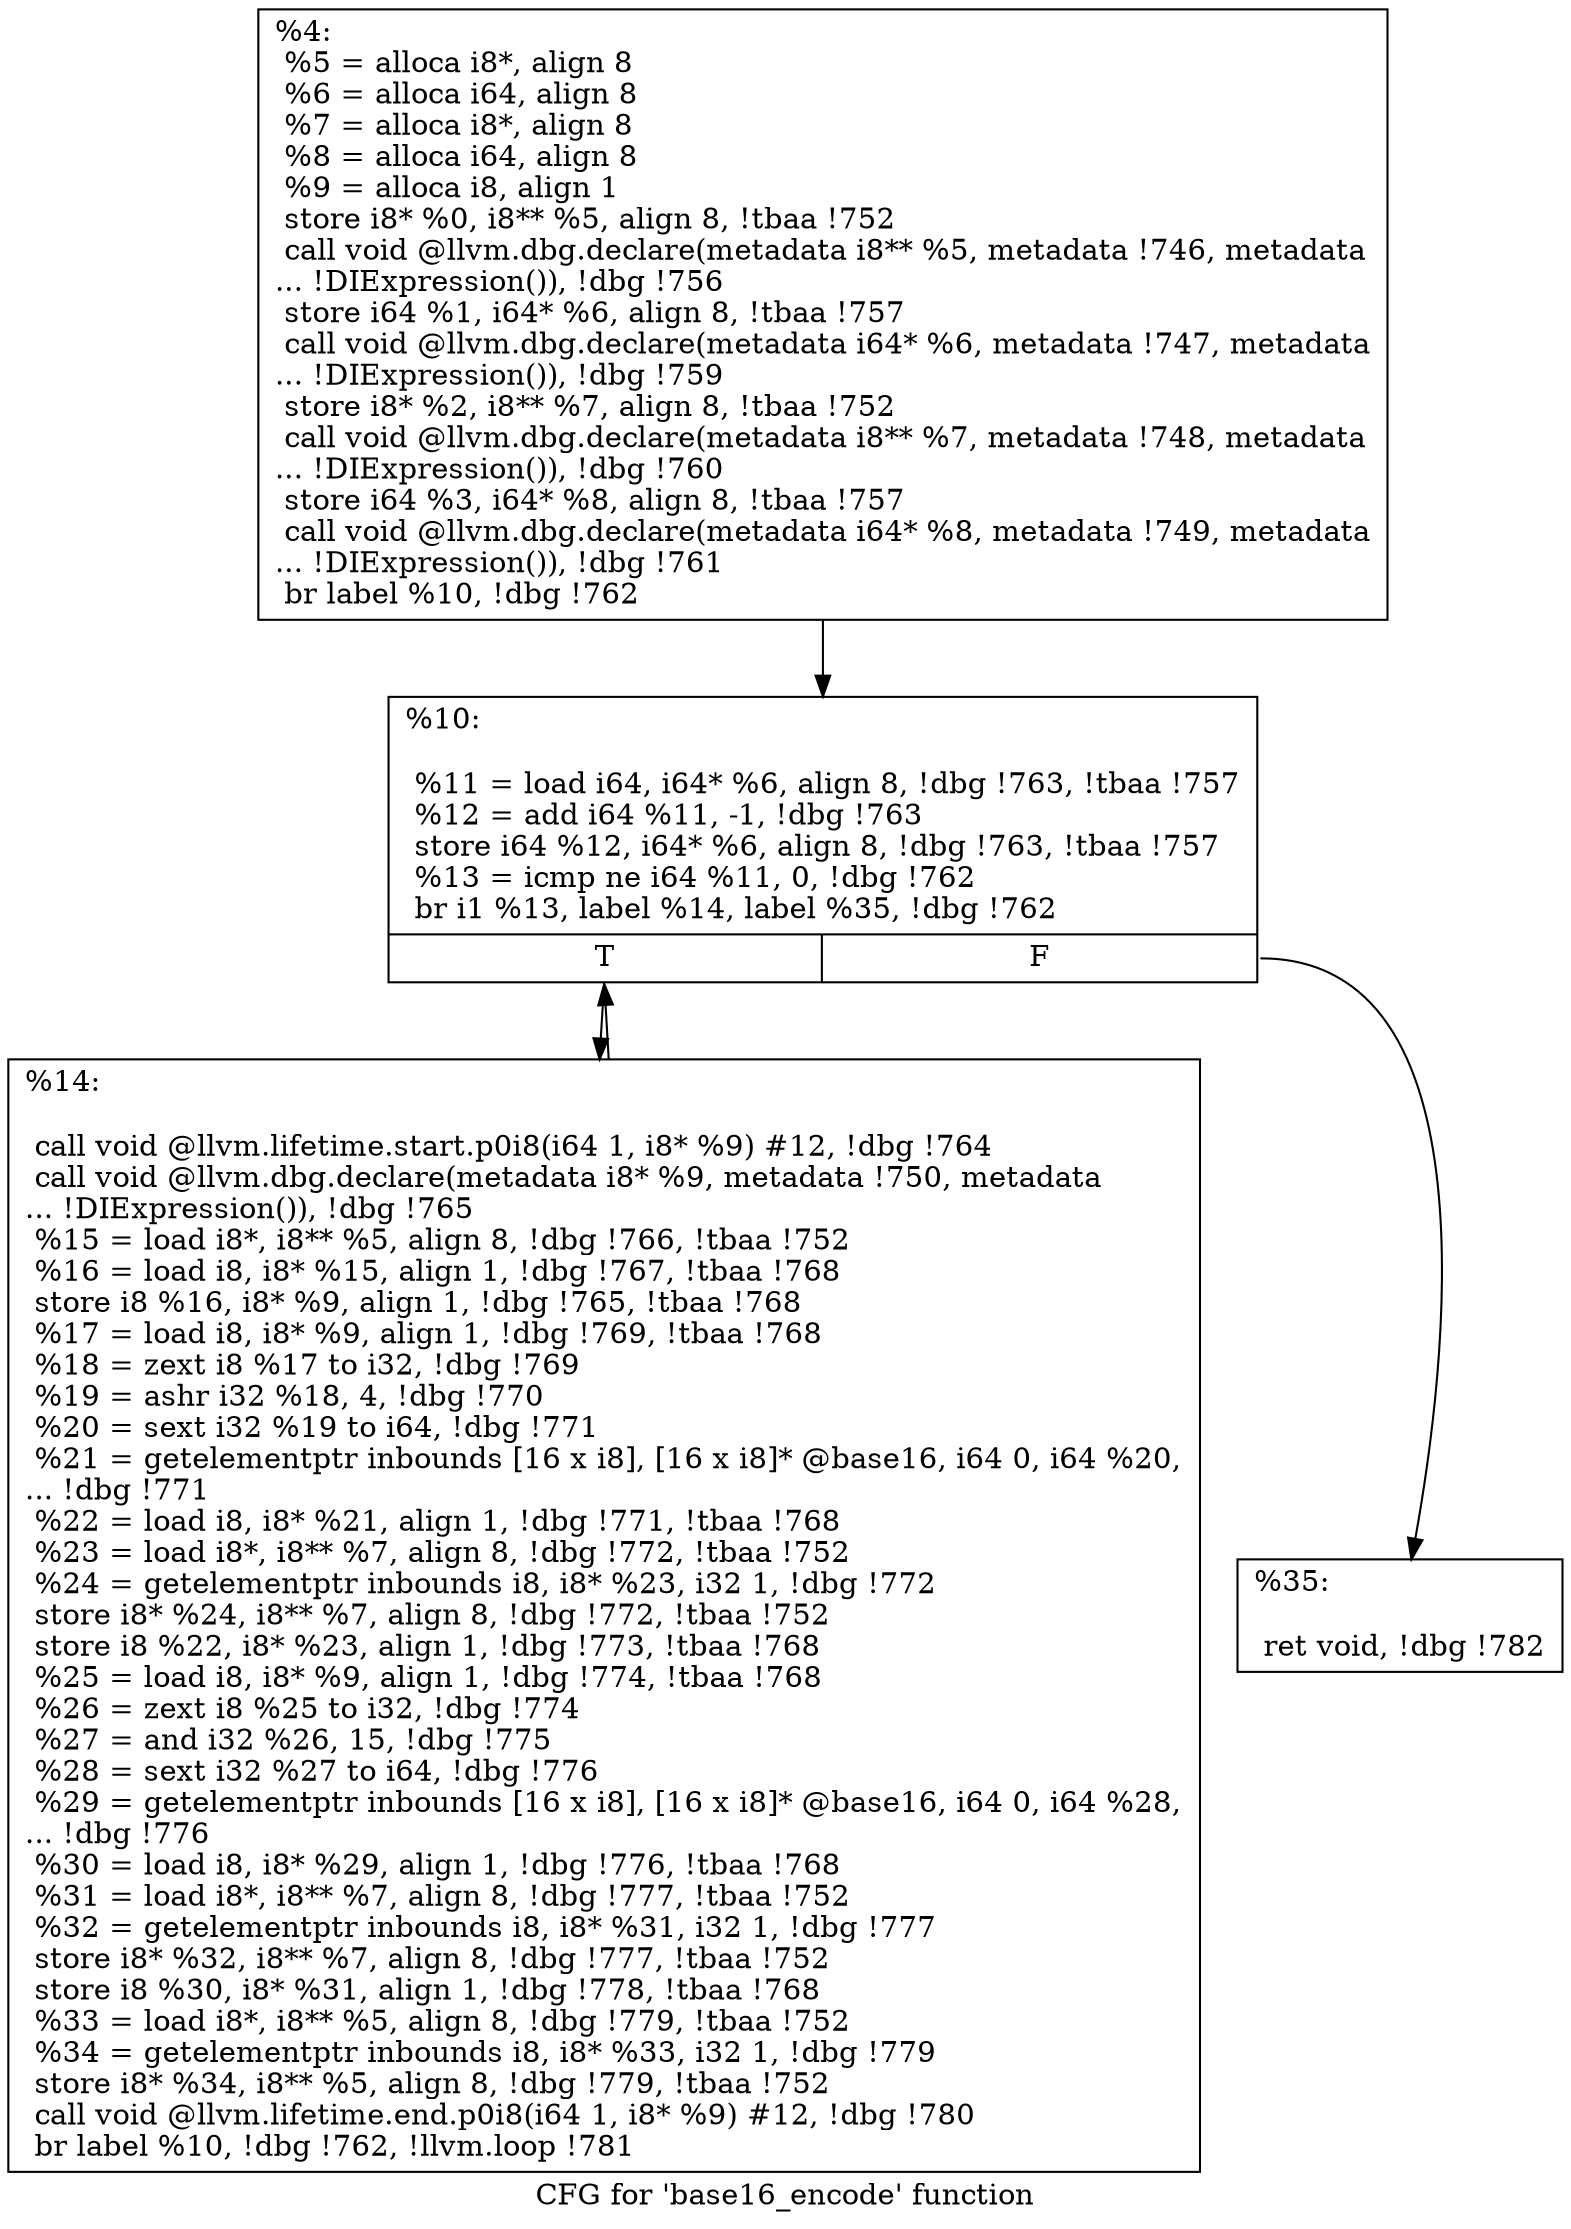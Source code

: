 digraph "CFG for 'base16_encode' function" {
	label="CFG for 'base16_encode' function";

	Node0xd6b9d0 [shape=record,label="{%4:\l  %5 = alloca i8*, align 8\l  %6 = alloca i64, align 8\l  %7 = alloca i8*, align 8\l  %8 = alloca i64, align 8\l  %9 = alloca i8, align 1\l  store i8* %0, i8** %5, align 8, !tbaa !752\l  call void @llvm.dbg.declare(metadata i8** %5, metadata !746, metadata\l... !DIExpression()), !dbg !756\l  store i64 %1, i64* %6, align 8, !tbaa !757\l  call void @llvm.dbg.declare(metadata i64* %6, metadata !747, metadata\l... !DIExpression()), !dbg !759\l  store i8* %2, i8** %7, align 8, !tbaa !752\l  call void @llvm.dbg.declare(metadata i8** %7, metadata !748, metadata\l... !DIExpression()), !dbg !760\l  store i64 %3, i64* %8, align 8, !tbaa !757\l  call void @llvm.dbg.declare(metadata i64* %8, metadata !749, metadata\l... !DIExpression()), !dbg !761\l  br label %10, !dbg !762\l}"];
	Node0xd6b9d0 -> Node0xd6bb00;
	Node0xd6bb00 [shape=record,label="{%10:\l\l  %11 = load i64, i64* %6, align 8, !dbg !763, !tbaa !757\l  %12 = add i64 %11, -1, !dbg !763\l  store i64 %12, i64* %6, align 8, !dbg !763, !tbaa !757\l  %13 = icmp ne i64 %11, 0, !dbg !762\l  br i1 %13, label %14, label %35, !dbg !762\l|{<s0>T|<s1>F}}"];
	Node0xd6bb00:s0 -> Node0xd6bb50;
	Node0xd6bb00:s1 -> Node0xd6bba0;
	Node0xd6bb50 [shape=record,label="{%14:\l\l  call void @llvm.lifetime.start.p0i8(i64 1, i8* %9) #12, !dbg !764\l  call void @llvm.dbg.declare(metadata i8* %9, metadata !750, metadata\l... !DIExpression()), !dbg !765\l  %15 = load i8*, i8** %5, align 8, !dbg !766, !tbaa !752\l  %16 = load i8, i8* %15, align 1, !dbg !767, !tbaa !768\l  store i8 %16, i8* %9, align 1, !dbg !765, !tbaa !768\l  %17 = load i8, i8* %9, align 1, !dbg !769, !tbaa !768\l  %18 = zext i8 %17 to i32, !dbg !769\l  %19 = ashr i32 %18, 4, !dbg !770\l  %20 = sext i32 %19 to i64, !dbg !771\l  %21 = getelementptr inbounds [16 x i8], [16 x i8]* @base16, i64 0, i64 %20,\l... !dbg !771\l  %22 = load i8, i8* %21, align 1, !dbg !771, !tbaa !768\l  %23 = load i8*, i8** %7, align 8, !dbg !772, !tbaa !752\l  %24 = getelementptr inbounds i8, i8* %23, i32 1, !dbg !772\l  store i8* %24, i8** %7, align 8, !dbg !772, !tbaa !752\l  store i8 %22, i8* %23, align 1, !dbg !773, !tbaa !768\l  %25 = load i8, i8* %9, align 1, !dbg !774, !tbaa !768\l  %26 = zext i8 %25 to i32, !dbg !774\l  %27 = and i32 %26, 15, !dbg !775\l  %28 = sext i32 %27 to i64, !dbg !776\l  %29 = getelementptr inbounds [16 x i8], [16 x i8]* @base16, i64 0, i64 %28,\l... !dbg !776\l  %30 = load i8, i8* %29, align 1, !dbg !776, !tbaa !768\l  %31 = load i8*, i8** %7, align 8, !dbg !777, !tbaa !752\l  %32 = getelementptr inbounds i8, i8* %31, i32 1, !dbg !777\l  store i8* %32, i8** %7, align 8, !dbg !777, !tbaa !752\l  store i8 %30, i8* %31, align 1, !dbg !778, !tbaa !768\l  %33 = load i8*, i8** %5, align 8, !dbg !779, !tbaa !752\l  %34 = getelementptr inbounds i8, i8* %33, i32 1, !dbg !779\l  store i8* %34, i8** %5, align 8, !dbg !779, !tbaa !752\l  call void @llvm.lifetime.end.p0i8(i64 1, i8* %9) #12, !dbg !780\l  br label %10, !dbg !762, !llvm.loop !781\l}"];
	Node0xd6bb50 -> Node0xd6bb00;
	Node0xd6bba0 [shape=record,label="{%35:\l\l  ret void, !dbg !782\l}"];
}
